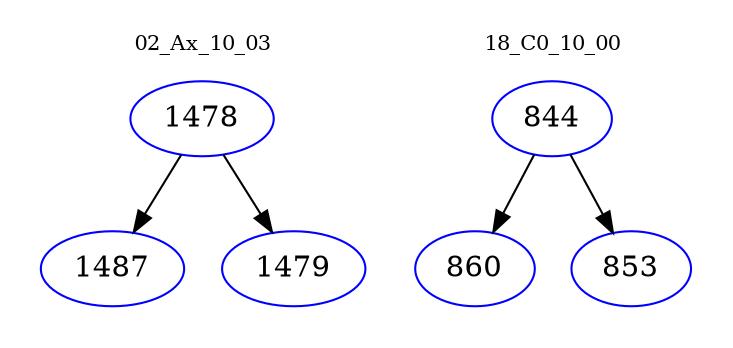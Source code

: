 digraph{
subgraph cluster_0 {
color = white
label = "02_Ax_10_03";
fontsize=10;
T0_1478 [label="1478", color="blue"]
T0_1478 -> T0_1487 [color="black"]
T0_1487 [label="1487", color="blue"]
T0_1478 -> T0_1479 [color="black"]
T0_1479 [label="1479", color="blue"]
}
subgraph cluster_1 {
color = white
label = "18_C0_10_00";
fontsize=10;
T1_844 [label="844", color="blue"]
T1_844 -> T1_860 [color="black"]
T1_860 [label="860", color="blue"]
T1_844 -> T1_853 [color="black"]
T1_853 [label="853", color="blue"]
}
}
